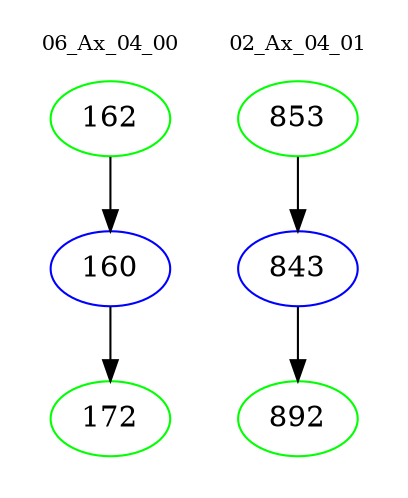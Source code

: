 digraph{
subgraph cluster_0 {
color = white
label = "06_Ax_04_00";
fontsize=10;
T0_162 [label="162", color="green"]
T0_162 -> T0_160 [color="black"]
T0_160 [label="160", color="blue"]
T0_160 -> T0_172 [color="black"]
T0_172 [label="172", color="green"]
}
subgraph cluster_1 {
color = white
label = "02_Ax_04_01";
fontsize=10;
T1_853 [label="853", color="green"]
T1_853 -> T1_843 [color="black"]
T1_843 [label="843", color="blue"]
T1_843 -> T1_892 [color="black"]
T1_892 [label="892", color="green"]
}
}
